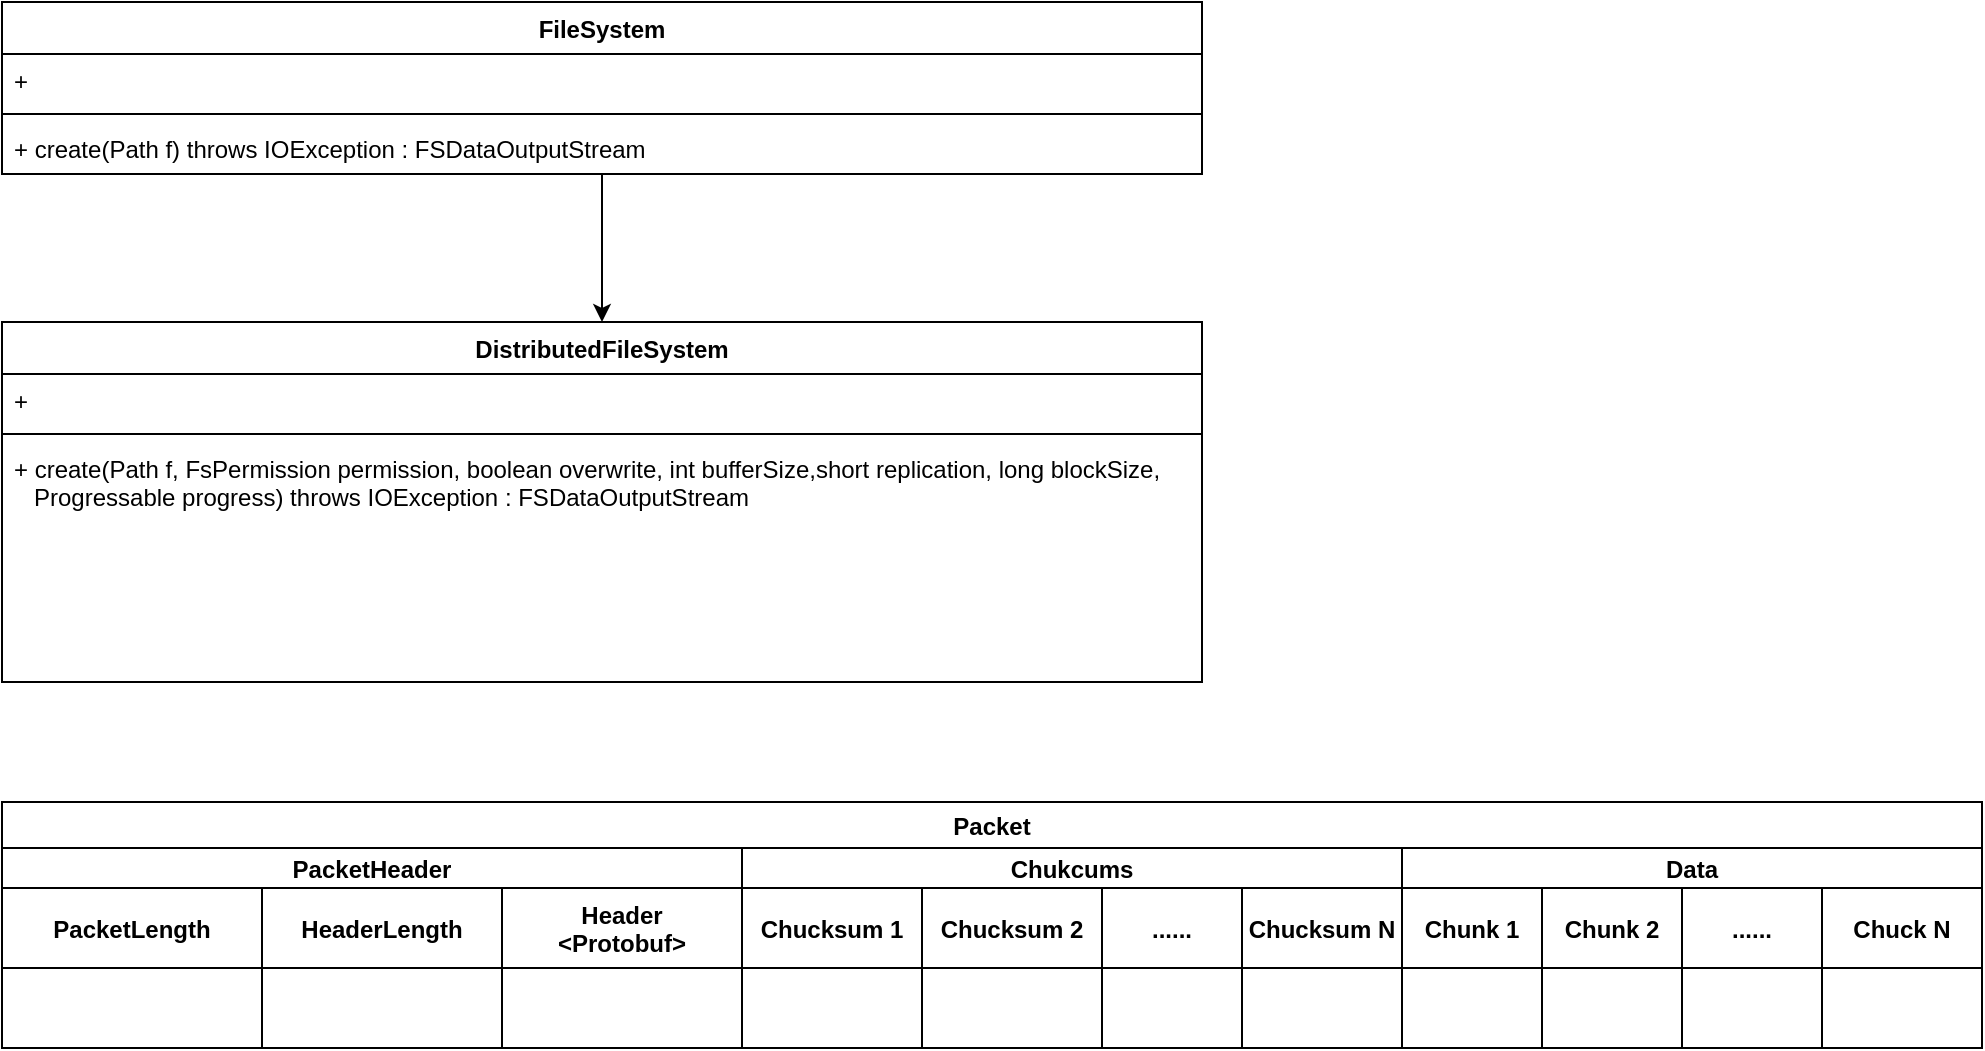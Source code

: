 <mxfile version="17.4.6" type="github" pages="3">
  <diagram id="I0iKNpL2dDFjR3JQlgoz" name="HDFS">
    <mxGraphModel dx="631" dy="696" grid="1" gridSize="10" guides="1" tooltips="1" connect="1" arrows="1" fold="1" page="1" pageScale="1" pageWidth="827" pageHeight="1169" math="0" shadow="0">
      <root>
        <mxCell id="0" />
        <mxCell id="1" parent="0" />
        <mxCell id="wMaF2IcnBX7iyWfK24k7-47" style="edgeStyle=orthogonalEdgeStyle;rounded=0;orthogonalLoop=1;jettySize=auto;html=1;entryX=0.5;entryY=0;entryDx=0;entryDy=0;" parent="1" source="wMaF2IcnBX7iyWfK24k7-1" target="wMaF2IcnBX7iyWfK24k7-5" edge="1">
          <mxGeometry relative="1" as="geometry" />
        </mxCell>
        <mxCell id="wMaF2IcnBX7iyWfK24k7-1" value="FileSystem" style="swimlane;fontStyle=1;align=center;verticalAlign=top;childLayout=stackLayout;horizontal=1;startSize=26;horizontalStack=0;resizeParent=1;resizeParentMax=0;resizeLast=0;collapsible=1;marginBottom=0;" parent="1" vertex="1">
          <mxGeometry x="80" y="120" width="600" height="86" as="geometry" />
        </mxCell>
        <mxCell id="wMaF2IcnBX7iyWfK24k7-2" value="+ " style="text;strokeColor=none;fillColor=none;align=left;verticalAlign=top;spacingLeft=4;spacingRight=4;overflow=hidden;rotatable=0;points=[[0,0.5],[1,0.5]];portConstraint=eastwest;" parent="wMaF2IcnBX7iyWfK24k7-1" vertex="1">
          <mxGeometry y="26" width="600" height="26" as="geometry" />
        </mxCell>
        <mxCell id="wMaF2IcnBX7iyWfK24k7-3" value="" style="line;strokeWidth=1;fillColor=none;align=left;verticalAlign=middle;spacingTop=-1;spacingLeft=3;spacingRight=3;rotatable=0;labelPosition=right;points=[];portConstraint=eastwest;" parent="wMaF2IcnBX7iyWfK24k7-1" vertex="1">
          <mxGeometry y="52" width="600" height="8" as="geometry" />
        </mxCell>
        <mxCell id="wMaF2IcnBX7iyWfK24k7-4" value="+ create(Path f) throws IOException : FSDataOutputStream" style="text;strokeColor=none;fillColor=none;align=left;verticalAlign=top;spacingLeft=4;spacingRight=4;overflow=hidden;rotatable=0;points=[[0,0.5],[1,0.5]];portConstraint=eastwest;" parent="wMaF2IcnBX7iyWfK24k7-1" vertex="1">
          <mxGeometry y="60" width="600" height="26" as="geometry" />
        </mxCell>
        <mxCell id="wMaF2IcnBX7iyWfK24k7-5" value="DistributedFileSystem" style="swimlane;fontStyle=1;align=center;verticalAlign=top;childLayout=stackLayout;horizontal=1;startSize=26;horizontalStack=0;resizeParent=1;resizeParentMax=0;resizeLast=0;collapsible=1;marginBottom=0;" parent="1" vertex="1">
          <mxGeometry x="80" y="280" width="600" height="180" as="geometry" />
        </mxCell>
        <mxCell id="wMaF2IcnBX7iyWfK24k7-6" value="+ " style="text;strokeColor=none;fillColor=none;align=left;verticalAlign=top;spacingLeft=4;spacingRight=4;overflow=hidden;rotatable=0;points=[[0,0.5],[1,0.5]];portConstraint=eastwest;" parent="wMaF2IcnBX7iyWfK24k7-5" vertex="1">
          <mxGeometry y="26" width="600" height="26" as="geometry" />
        </mxCell>
        <mxCell id="wMaF2IcnBX7iyWfK24k7-7" value="" style="line;strokeWidth=1;fillColor=none;align=left;verticalAlign=middle;spacingTop=-1;spacingLeft=3;spacingRight=3;rotatable=0;labelPosition=right;points=[];portConstraint=eastwest;" parent="wMaF2IcnBX7iyWfK24k7-5" vertex="1">
          <mxGeometry y="52" width="600" height="8" as="geometry" />
        </mxCell>
        <mxCell id="wMaF2IcnBX7iyWfK24k7-8" value="+ create(Path f, FsPermission permission, boolean overwrite, int bufferSize,short replication, long blockSize, &#xa;   Progressable progress) throws IOException : FSDataOutputStream" style="text;strokeColor=none;fillColor=none;align=left;verticalAlign=top;spacingLeft=4;spacingRight=4;overflow=hidden;rotatable=0;points=[[0,0.5],[1,0.5]];portConstraint=eastwest;" parent="wMaF2IcnBX7iyWfK24k7-5" vertex="1">
          <mxGeometry y="60" width="600" height="120" as="geometry" />
        </mxCell>
        <mxCell id="wMaF2IcnBX7iyWfK24k7-33" value="Packet" style="swimlane;" parent="1" vertex="1">
          <mxGeometry x="80" y="520" width="990" height="123" as="geometry" />
        </mxCell>
        <mxCell id="wMaF2IcnBX7iyWfK24k7-29" value="PacketHeader" style="swimlane;startSize=20;" parent="wMaF2IcnBX7iyWfK24k7-33" vertex="1">
          <mxGeometry y="23" width="370" height="100" as="geometry" />
        </mxCell>
        <mxCell id="wMaF2IcnBX7iyWfK24k7-30" value="PacketLength" style="swimlane;startSize=40;" parent="wMaF2IcnBX7iyWfK24k7-29" vertex="1">
          <mxGeometry y="20" width="130" height="80" as="geometry" />
        </mxCell>
        <mxCell id="wMaF2IcnBX7iyWfK24k7-31" value="HeaderLength" style="swimlane;startSize=40;" parent="wMaF2IcnBX7iyWfK24k7-29" vertex="1">
          <mxGeometry x="130" y="20" width="120" height="80" as="geometry" />
        </mxCell>
        <mxCell id="wMaF2IcnBX7iyWfK24k7-32" value="Header&#xa;&lt;Protobuf&gt;" style="swimlane;startSize=40;" parent="wMaF2IcnBX7iyWfK24k7-29" vertex="1">
          <mxGeometry x="250" y="20" width="120" height="80" as="geometry" />
        </mxCell>
        <mxCell id="wMaF2IcnBX7iyWfK24k7-34" value="PacketLength" style="swimlane;startSize=40;" parent="wMaF2IcnBX7iyWfK24k7-29" vertex="1">
          <mxGeometry y="20" width="130" height="80" as="geometry" />
        </mxCell>
        <mxCell id="wMaF2IcnBX7iyWfK24k7-35" value="HeaderLength" style="swimlane;startSize=40;" parent="wMaF2IcnBX7iyWfK24k7-29" vertex="1">
          <mxGeometry x="130" y="20" width="120" height="80" as="geometry" />
        </mxCell>
        <mxCell id="wMaF2IcnBX7iyWfK24k7-36" value="Header&#xa;&lt;Protobuf&gt;" style="swimlane;startSize=40;" parent="wMaF2IcnBX7iyWfK24k7-29" vertex="1">
          <mxGeometry x="250" y="20" width="120" height="80" as="geometry" />
        </mxCell>
        <mxCell id="wMaF2IcnBX7iyWfK24k7-11" value="Chukcums" style="swimlane;startSize=20;" parent="wMaF2IcnBX7iyWfK24k7-33" vertex="1">
          <mxGeometry x="370" y="23" width="330" height="100" as="geometry" />
        </mxCell>
        <mxCell id="wMaF2IcnBX7iyWfK24k7-37" value="Chucksum 2" style="swimlane;startSize=40;" parent="wMaF2IcnBX7iyWfK24k7-11" vertex="1">
          <mxGeometry x="90" y="20" width="90" height="80" as="geometry" />
        </mxCell>
        <mxCell id="wMaF2IcnBX7iyWfK24k7-45" value="Chucksum 1" style="swimlane;startSize=40;" parent="wMaF2IcnBX7iyWfK24k7-11" vertex="1">
          <mxGeometry y="20" width="90" height="80" as="geometry" />
        </mxCell>
        <mxCell id="wMaF2IcnBX7iyWfK24k7-46" value="......" style="swimlane;startSize=40;" parent="wMaF2IcnBX7iyWfK24k7-11" vertex="1">
          <mxGeometry x="180" y="20" width="70" height="80" as="geometry" />
        </mxCell>
        <mxCell id="wMaF2IcnBX7iyWfK24k7-21" value="Chucksum N" style="swimlane;startSize=40;" parent="wMaF2IcnBX7iyWfK24k7-11" vertex="1">
          <mxGeometry x="250" y="20" width="80" height="80" as="geometry" />
        </mxCell>
        <mxCell id="wMaF2IcnBX7iyWfK24k7-39" value="Data" style="swimlane;startSize=20;" parent="wMaF2IcnBX7iyWfK24k7-33" vertex="1">
          <mxGeometry x="700" y="23" width="290" height="100" as="geometry" />
        </mxCell>
        <mxCell id="wMaF2IcnBX7iyWfK24k7-40" value="Chunk 1" style="swimlane;startSize=40;" parent="wMaF2IcnBX7iyWfK24k7-39" vertex="1">
          <mxGeometry y="20" width="70" height="80" as="geometry" />
        </mxCell>
        <mxCell id="wMaF2IcnBX7iyWfK24k7-41" value="Chunk 2" style="swimlane;startSize=40;" parent="wMaF2IcnBX7iyWfK24k7-39" vertex="1">
          <mxGeometry x="70" y="20" width="70" height="80" as="geometry" />
        </mxCell>
        <mxCell id="wMaF2IcnBX7iyWfK24k7-42" value="Chuck N" style="swimlane;startSize=40;" parent="wMaF2IcnBX7iyWfK24k7-39" vertex="1">
          <mxGeometry x="210" y="20" width="80" height="80" as="geometry" />
        </mxCell>
        <mxCell id="wMaF2IcnBX7iyWfK24k7-43" value="......" style="swimlane;startSize=40;" parent="wMaF2IcnBX7iyWfK24k7-39" vertex="1">
          <mxGeometry x="140" y="20" width="70" height="80" as="geometry" />
        </mxCell>
      </root>
    </mxGraphModel>
  </diagram>
  <diagram id="yjq6YzPnM8DPSkvdMLqI" name="Yarn-Scheduler">
    <mxGraphModel dx="2249" dy="1931" grid="1" gridSize="10" guides="1" tooltips="1" connect="1" arrows="1" fold="1" page="1" pageScale="1" pageWidth="827" pageHeight="1169" math="0" shadow="0">
      <root>
        <mxCell id="27aQ2nf4AGTovxk-JPHq-0" />
        <mxCell id="27aQ2nf4AGTovxk-JPHq-1" parent="27aQ2nf4AGTovxk-JPHq-0" />
        <mxCell id="27aQ2nf4AGTovxk-JPHq-2" value="CapacityScheduler" style="swimlane;fontStyle=1;align=center;verticalAlign=top;childLayout=stackLayout;horizontal=1;startSize=26;horizontalStack=0;resizeParent=1;resizeParentMax=0;resizeLast=0;collapsible=1;marginBottom=0;" parent="27aQ2nf4AGTovxk-JPHq-1" vertex="1">
          <mxGeometry x="-200" y="160" width="400" height="190" as="geometry" />
        </mxCell>
        <mxCell id="27aQ2nf4AGTovxk-JPHq-3" value="- queueManager : CapacitySchedulerQueueManager " style="text;strokeColor=none;fillColor=none;align=left;verticalAlign=top;spacingLeft=4;spacingRight=4;overflow=hidden;rotatable=0;points=[[0,0.5],[1,0.5]];portConstraint=eastwest;" parent="27aQ2nf4AGTovxk-JPHq-2" vertex="1">
          <mxGeometry y="26" width="400" height="26" as="geometry" />
        </mxCell>
        <mxCell id="27aQ2nf4AGTovxk-JPHq-62" value="- workflowPriorityMappingsMgr : WorkflowPriorityMappingsManager" style="text;strokeColor=none;fillColor=none;align=left;verticalAlign=top;spacingLeft=4;spacingRight=4;overflow=hidden;rotatable=0;points=[[0,0.5],[1,0.5]];portConstraint=eastwest;" parent="27aQ2nf4AGTovxk-JPHq-2" vertex="1">
          <mxGeometry y="52" width="400" height="26" as="geometry" />
        </mxCell>
        <mxCell id="27aQ2nf4AGTovxk-JPHq-63" value="- preemptionManager :PreemptionManager" style="text;strokeColor=none;fillColor=none;align=left;verticalAlign=top;spacingLeft=4;spacingRight=4;overflow=hidden;rotatable=0;points=[[0,0.5],[1,0.5]];portConstraint=eastwest;" parent="27aQ2nf4AGTovxk-JPHq-2" vertex="1">
          <mxGeometry y="78" width="400" height="26" as="geometry" />
        </mxCell>
        <mxCell id="27aQ2nf4AGTovxk-JPHq-64" value="- csConfProvider : CSConfigurationProvider" style="text;strokeColor=none;fillColor=none;align=left;verticalAlign=top;spacingLeft=4;spacingRight=4;overflow=hidden;rotatable=0;points=[[0,0.5],[1,0.5]];portConstraint=eastwest;" parent="27aQ2nf4AGTovxk-JPHq-2" vertex="1">
          <mxGeometry y="104" width="400" height="26" as="geometry" />
        </mxCell>
        <mxCell id="27aQ2nf4AGTovxk-JPHq-4" value="" style="line;strokeWidth=1;fillColor=none;align=left;verticalAlign=middle;spacingTop=-1;spacingLeft=3;spacingRight=3;rotatable=0;labelPosition=right;points=[];portConstraint=eastwest;" parent="27aQ2nf4AGTovxk-JPHq-2" vertex="1">
          <mxGeometry y="130" width="400" height="8" as="geometry" />
        </mxCell>
        <mxCell id="27aQ2nf4AGTovxk-JPHq-5" value="+ " style="text;strokeColor=none;fillColor=none;align=left;verticalAlign=top;spacingLeft=4;spacingRight=4;overflow=hidden;rotatable=0;points=[[0,0.5],[1,0.5]];portConstraint=eastwest;" parent="27aQ2nf4AGTovxk-JPHq-2" vertex="1">
          <mxGeometry y="138" width="400" height="26" as="geometry" />
        </mxCell>
        <mxCell id="27aQ2nf4AGTovxk-JPHq-65" value="+ " style="text;strokeColor=none;fillColor=none;align=left;verticalAlign=top;spacingLeft=4;spacingRight=4;overflow=hidden;rotatable=0;points=[[0,0.5],[1,0.5]];portConstraint=eastwest;" parent="27aQ2nf4AGTovxk-JPHq-2" vertex="1">
          <mxGeometry y="164" width="400" height="26" as="geometry" />
        </mxCell>
        <mxCell id="27aQ2nf4AGTovxk-JPHq-7" value="AbstractYarnScheduler&lt;&#xa;FiCaSchedulerApp,&#xa;FiCaSchedulerNode&gt;" style="swimlane;fontStyle=1;align=center;verticalAlign=top;childLayout=stackLayout;horizontal=1;startSize=50;horizontalStack=0;resizeParent=1;resizeParentMax=0;resizeLast=0;collapsible=1;marginBottom=0;" parent="27aQ2nf4AGTovxk-JPHq-1" vertex="1">
          <mxGeometry x="280" y="16" width="200" height="110" as="geometry" />
        </mxCell>
        <mxCell id="27aQ2nf4AGTovxk-JPHq-8" value="+ " style="text;strokeColor=none;fillColor=none;align=left;verticalAlign=top;spacingLeft=4;spacingRight=4;overflow=hidden;rotatable=0;points=[[0,0.5],[1,0.5]];portConstraint=eastwest;" parent="27aQ2nf4AGTovxk-JPHq-7" vertex="1">
          <mxGeometry y="50" width="200" height="26" as="geometry" />
        </mxCell>
        <mxCell id="27aQ2nf4AGTovxk-JPHq-9" value="" style="line;strokeWidth=1;fillColor=none;align=left;verticalAlign=middle;spacingTop=-1;spacingLeft=3;spacingRight=3;rotatable=0;labelPosition=right;points=[];portConstraint=eastwest;" parent="27aQ2nf4AGTovxk-JPHq-7" vertex="1">
          <mxGeometry y="76" width="200" height="8" as="geometry" />
        </mxCell>
        <mxCell id="27aQ2nf4AGTovxk-JPHq-10" value="+ " style="text;strokeColor=none;fillColor=none;align=left;verticalAlign=top;spacingLeft=4;spacingRight=4;overflow=hidden;rotatable=0;points=[[0,0.5],[1,0.5]];portConstraint=eastwest;" parent="27aQ2nf4AGTovxk-JPHq-7" vertex="1">
          <mxGeometry y="84" width="200" height="26" as="geometry" />
        </mxCell>
        <mxCell id="27aQ2nf4AGTovxk-JPHq-14" value="I   ResourceScheduler" style="swimlane;fontStyle=1;align=center;verticalAlign=top;childLayout=stackLayout;horizontal=1;startSize=26;horizontalStack=0;resizeParent=1;resizeParentMax=0;resizeLast=0;collapsible=1;marginBottom=0;" parent="27aQ2nf4AGTovxk-JPHq-1" vertex="1">
          <mxGeometry x="560" y="40" width="160" height="86" as="geometry" />
        </mxCell>
        <mxCell id="27aQ2nf4AGTovxk-JPHq-15" value="+ " style="text;strokeColor=none;fillColor=none;align=left;verticalAlign=top;spacingLeft=4;spacingRight=4;overflow=hidden;rotatable=0;points=[[0,0.5],[1,0.5]];portConstraint=eastwest;" parent="27aQ2nf4AGTovxk-JPHq-14" vertex="1">
          <mxGeometry y="26" width="160" height="26" as="geometry" />
        </mxCell>
        <mxCell id="27aQ2nf4AGTovxk-JPHq-16" value="" style="line;strokeWidth=1;fillColor=none;align=left;verticalAlign=middle;spacingTop=-1;spacingLeft=3;spacingRight=3;rotatable=0;labelPosition=right;points=[];portConstraint=eastwest;" parent="27aQ2nf4AGTovxk-JPHq-14" vertex="1">
          <mxGeometry y="52" width="160" height="8" as="geometry" />
        </mxCell>
        <mxCell id="27aQ2nf4AGTovxk-JPHq-17" value="+ " style="text;strokeColor=none;fillColor=none;align=left;verticalAlign=top;spacingLeft=4;spacingRight=4;overflow=hidden;rotatable=0;points=[[0,0.5],[1,0.5]];portConstraint=eastwest;" parent="27aQ2nf4AGTovxk-JPHq-14" vertex="1">
          <mxGeometry y="60" width="160" height="26" as="geometry" />
        </mxCell>
        <mxCell id="27aQ2nf4AGTovxk-JPHq-18" style="rounded=0;orthogonalLoop=1;jettySize=auto;html=1;exitX=1;exitY=0.5;exitDx=0;exitDy=0;entryX=0;entryY=0.5;entryDx=0;entryDy=0;" parent="27aQ2nf4AGTovxk-JPHq-1" source="27aQ2nf4AGTovxk-JPHq-3" target="27aQ2nf4AGTovxk-JPHq-8" edge="1">
          <mxGeometry relative="1" as="geometry" />
        </mxCell>
        <mxCell id="27aQ2nf4AGTovxk-JPHq-19" style="edgeStyle=orthogonalEdgeStyle;rounded=0;orthogonalLoop=1;jettySize=auto;html=1;exitX=1;exitY=0.5;exitDx=0;exitDy=0;entryX=0;entryY=0.5;entryDx=0;entryDy=0;dashed=1;" parent="27aQ2nf4AGTovxk-JPHq-1" source="27aQ2nf4AGTovxk-JPHq-8" target="27aQ2nf4AGTovxk-JPHq-15" edge="1">
          <mxGeometry relative="1" as="geometry" />
        </mxCell>
        <mxCell id="27aQ2nf4AGTovxk-JPHq-20" value="AbstractService" style="swimlane;fontStyle=1;align=center;verticalAlign=top;childLayout=stackLayout;horizontal=1;startSize=26;horizontalStack=0;resizeParent=1;resizeParentMax=0;resizeLast=0;collapsible=1;marginBottom=0;" parent="27aQ2nf4AGTovxk-JPHq-1" vertex="1">
          <mxGeometry x="560" y="-86" width="160" height="86" as="geometry" />
        </mxCell>
        <mxCell id="27aQ2nf4AGTovxk-JPHq-21" value="+ " style="text;strokeColor=none;fillColor=none;align=left;verticalAlign=top;spacingLeft=4;spacingRight=4;overflow=hidden;rotatable=0;points=[[0,0.5],[1,0.5]];portConstraint=eastwest;" parent="27aQ2nf4AGTovxk-JPHq-20" vertex="1">
          <mxGeometry y="26" width="160" height="26" as="geometry" />
        </mxCell>
        <mxCell id="27aQ2nf4AGTovxk-JPHq-22" value="" style="line;strokeWidth=1;fillColor=none;align=left;verticalAlign=middle;spacingTop=-1;spacingLeft=3;spacingRight=3;rotatable=0;labelPosition=right;points=[];portConstraint=eastwest;" parent="27aQ2nf4AGTovxk-JPHq-20" vertex="1">
          <mxGeometry y="52" width="160" height="8" as="geometry" />
        </mxCell>
        <mxCell id="27aQ2nf4AGTovxk-JPHq-23" value="+ " style="text;strokeColor=none;fillColor=none;align=left;verticalAlign=top;spacingLeft=4;spacingRight=4;overflow=hidden;rotatable=0;points=[[0,0.5],[1,0.5]];portConstraint=eastwest;" parent="27aQ2nf4AGTovxk-JPHq-20" vertex="1">
          <mxGeometry y="60" width="160" height="26" as="geometry" />
        </mxCell>
        <mxCell id="27aQ2nf4AGTovxk-JPHq-24" style="rounded=0;orthogonalLoop=1;jettySize=auto;html=1;exitX=1;exitY=0.5;exitDx=0;exitDy=0;entryX=0;entryY=0.5;entryDx=0;entryDy=0;" parent="27aQ2nf4AGTovxk-JPHq-1" source="27aQ2nf4AGTovxk-JPHq-8" target="27aQ2nf4AGTovxk-JPHq-21" edge="1">
          <mxGeometry relative="1" as="geometry" />
        </mxCell>
        <mxCell id="27aQ2nf4AGTovxk-JPHq-25" value="I   YarnScheduler" style="swimlane;fontStyle=1;align=center;verticalAlign=top;childLayout=stackLayout;horizontal=1;startSize=26;horizontalStack=0;resizeParent=1;resizeParentMax=0;resizeLast=0;collapsible=1;marginBottom=0;" parent="27aQ2nf4AGTovxk-JPHq-1" vertex="1">
          <mxGeometry x="760" y="120" width="280" height="90" as="geometry" />
        </mxCell>
        <mxCell id="27aQ2nf4AGTovxk-JPHq-26" value="+ " style="text;strokeColor=none;fillColor=none;align=left;verticalAlign=top;spacingLeft=4;spacingRight=4;overflow=hidden;rotatable=0;points=[[0,0.5],[1,0.5]];portConstraint=eastwest;" parent="27aQ2nf4AGTovxk-JPHq-25" vertex="1">
          <mxGeometry y="26" width="280" height="26" as="geometry" />
        </mxCell>
        <mxCell id="27aQ2nf4AGTovxk-JPHq-27" value="" style="line;strokeWidth=1;fillColor=none;align=left;verticalAlign=middle;spacingTop=-1;spacingLeft=3;spacingRight=3;rotatable=0;labelPosition=right;points=[];portConstraint=eastwest;" parent="27aQ2nf4AGTovxk-JPHq-25" vertex="1">
          <mxGeometry y="52" width="280" height="8" as="geometry" />
        </mxCell>
        <mxCell id="27aQ2nf4AGTovxk-JPHq-40" value="+" style="text;strokeColor=none;fillColor=none;align=left;verticalAlign=top;spacingLeft=4;spacingRight=4;overflow=hidden;rotatable=0;points=[[0,0.5],[1,0.5]];portConstraint=eastwest;" parent="27aQ2nf4AGTovxk-JPHq-25" vertex="1">
          <mxGeometry y="60" width="280" height="30" as="geometry" />
        </mxCell>
        <mxCell id="27aQ2nf4AGTovxk-JPHq-29" value="I   Recoverable" style="swimlane;fontStyle=1;align=center;verticalAlign=top;childLayout=stackLayout;horizontal=1;startSize=26;horizontalStack=0;resizeParent=1;resizeParentMax=0;resizeLast=0;collapsible=1;marginBottom=0;" parent="27aQ2nf4AGTovxk-JPHq-1" vertex="1">
          <mxGeometry x="760" width="280" height="86" as="geometry" />
        </mxCell>
        <mxCell id="27aQ2nf4AGTovxk-JPHq-30" value="+ void recover(RMState state) throws Exception; " style="text;strokeColor=none;fillColor=none;align=left;verticalAlign=top;spacingLeft=4;spacingRight=4;overflow=hidden;rotatable=0;points=[[0,0.5],[1,0.5]];portConstraint=eastwest;" parent="27aQ2nf4AGTovxk-JPHq-29" vertex="1">
          <mxGeometry y="26" width="280" height="26" as="geometry" />
        </mxCell>
        <mxCell id="27aQ2nf4AGTovxk-JPHq-31" value="" style="line;strokeWidth=1;fillColor=none;align=left;verticalAlign=middle;spacingTop=-1;spacingLeft=3;spacingRight=3;rotatable=0;labelPosition=right;points=[];portConstraint=eastwest;" parent="27aQ2nf4AGTovxk-JPHq-29" vertex="1">
          <mxGeometry y="52" width="280" height="8" as="geometry" />
        </mxCell>
        <mxCell id="27aQ2nf4AGTovxk-JPHq-32" value="+ " style="text;strokeColor=none;fillColor=none;align=left;verticalAlign=top;spacingLeft=4;spacingRight=4;overflow=hidden;rotatable=0;points=[[0,0.5],[1,0.5]];portConstraint=eastwest;" parent="27aQ2nf4AGTovxk-JPHq-29" vertex="1">
          <mxGeometry y="60" width="280" height="26" as="geometry" />
        </mxCell>
        <mxCell id="27aQ2nf4AGTovxk-JPHq-33" style="edgeStyle=none;rounded=0;orthogonalLoop=1;jettySize=auto;html=1;exitX=1;exitY=0.5;exitDx=0;exitDy=0;entryX=0;entryY=0.5;entryDx=0;entryDy=0;dashed=1;" parent="27aQ2nf4AGTovxk-JPHq-1" source="27aQ2nf4AGTovxk-JPHq-15" target="27aQ2nf4AGTovxk-JPHq-26" edge="1">
          <mxGeometry relative="1" as="geometry" />
        </mxCell>
        <mxCell id="27aQ2nf4AGTovxk-JPHq-34" style="edgeStyle=none;rounded=0;orthogonalLoop=1;jettySize=auto;html=1;exitX=1;exitY=0.5;exitDx=0;exitDy=0;entryX=-0.006;entryY=0.808;entryDx=0;entryDy=0;entryPerimeter=0;dashed=1;" parent="27aQ2nf4AGTovxk-JPHq-1" source="27aQ2nf4AGTovxk-JPHq-15" target="27aQ2nf4AGTovxk-JPHq-30" edge="1">
          <mxGeometry relative="1" as="geometry" />
        </mxCell>
        <mxCell id="27aQ2nf4AGTovxk-JPHq-35" value="I   EventHandler&lt;SchedulerEvent&gt;" style="swimlane;fontStyle=1;align=center;verticalAlign=top;childLayout=stackLayout;horizontal=1;startSize=26;horizontalStack=0;resizeParent=1;resizeParentMax=0;resizeLast=0;collapsible=1;marginBottom=0;" parent="27aQ2nf4AGTovxk-JPHq-1" vertex="1">
          <mxGeometry x="760" y="260" width="280" height="86" as="geometry" />
        </mxCell>
        <mxCell id="27aQ2nf4AGTovxk-JPHq-36" value="+ field: type" style="text;strokeColor=none;fillColor=none;align=left;verticalAlign=top;spacingLeft=4;spacingRight=4;overflow=hidden;rotatable=0;points=[[0,0.5],[1,0.5]];portConstraint=eastwest;" parent="27aQ2nf4AGTovxk-JPHq-35" vertex="1">
          <mxGeometry y="26" width="280" height="26" as="geometry" />
        </mxCell>
        <mxCell id="27aQ2nf4AGTovxk-JPHq-37" value="" style="line;strokeWidth=1;fillColor=none;align=left;verticalAlign=middle;spacingTop=-1;spacingLeft=3;spacingRight=3;rotatable=0;labelPosition=right;points=[];portConstraint=eastwest;" parent="27aQ2nf4AGTovxk-JPHq-35" vertex="1">
          <mxGeometry y="52" width="280" height="8" as="geometry" />
        </mxCell>
        <mxCell id="27aQ2nf4AGTovxk-JPHq-38" value="+ method(type): type" style="text;strokeColor=none;fillColor=none;align=left;verticalAlign=top;spacingLeft=4;spacingRight=4;overflow=hidden;rotatable=0;points=[[0,0.5],[1,0.5]];portConstraint=eastwest;" parent="27aQ2nf4AGTovxk-JPHq-35" vertex="1">
          <mxGeometry y="60" width="280" height="26" as="geometry" />
        </mxCell>
        <mxCell id="27aQ2nf4AGTovxk-JPHq-41" style="edgeStyle=none;rounded=0;orthogonalLoop=1;jettySize=auto;html=1;entryX=0.5;entryY=0;entryDx=0;entryDy=0;dashed=1;" parent="27aQ2nf4AGTovxk-JPHq-1" target="27aQ2nf4AGTovxk-JPHq-35" edge="1">
          <mxGeometry relative="1" as="geometry">
            <mxPoint x="900" y="210" as="sourcePoint" />
          </mxGeometry>
        </mxCell>
        <mxCell id="27aQ2nf4AGTovxk-JPHq-42" value="ResourceAllocationCommitter" style="swimlane;fontStyle=1;align=center;verticalAlign=top;childLayout=stackLayout;horizontal=1;startSize=26;horizontalStack=0;resizeParent=1;resizeParentMax=0;resizeLast=0;collapsible=1;marginBottom=0;" parent="27aQ2nf4AGTovxk-JPHq-1" vertex="1">
          <mxGeometry x="280" y="160" width="200" height="86" as="geometry" />
        </mxCell>
        <mxCell id="27aQ2nf4AGTovxk-JPHq-43" value="+ " style="text;strokeColor=none;fillColor=none;align=left;verticalAlign=top;spacingLeft=4;spacingRight=4;overflow=hidden;rotatable=0;points=[[0,0.5],[1,0.5]];portConstraint=eastwest;" parent="27aQ2nf4AGTovxk-JPHq-42" vertex="1">
          <mxGeometry y="26" width="200" height="26" as="geometry" />
        </mxCell>
        <mxCell id="27aQ2nf4AGTovxk-JPHq-44" value="" style="line;strokeWidth=1;fillColor=none;align=left;verticalAlign=middle;spacingTop=-1;spacingLeft=3;spacingRight=3;rotatable=0;labelPosition=right;points=[];portConstraint=eastwest;" parent="27aQ2nf4AGTovxk-JPHq-42" vertex="1">
          <mxGeometry y="52" width="200" height="8" as="geometry" />
        </mxCell>
        <mxCell id="27aQ2nf4AGTovxk-JPHq-45" value="+ " style="text;strokeColor=none;fillColor=none;align=left;verticalAlign=top;spacingLeft=4;spacingRight=4;overflow=hidden;rotatable=0;points=[[0,0.5],[1,0.5]];portConstraint=eastwest;" parent="27aQ2nf4AGTovxk-JPHq-42" vertex="1">
          <mxGeometry y="60" width="200" height="26" as="geometry" />
        </mxCell>
        <mxCell id="27aQ2nf4AGTovxk-JPHq-46" style="edgeStyle=none;rounded=0;orthogonalLoop=1;jettySize=auto;html=1;exitX=1;exitY=0.5;exitDx=0;exitDy=0;entryX=0;entryY=0.5;entryDx=0;entryDy=0;dashed=1;" parent="27aQ2nf4AGTovxk-JPHq-1" source="27aQ2nf4AGTovxk-JPHq-3" target="27aQ2nf4AGTovxk-JPHq-43" edge="1">
          <mxGeometry relative="1" as="geometry" />
        </mxCell>
        <mxCell id="27aQ2nf4AGTovxk-JPHq-47" value="MutableConfScheduler" style="swimlane;fontStyle=1;align=center;verticalAlign=top;childLayout=stackLayout;horizontal=1;startSize=26;horizontalStack=0;resizeParent=1;resizeParentMax=0;resizeLast=0;collapsible=1;marginBottom=0;" parent="27aQ2nf4AGTovxk-JPHq-1" vertex="1">
          <mxGeometry x="280" y="280" width="200" height="86" as="geometry" />
        </mxCell>
        <mxCell id="27aQ2nf4AGTovxk-JPHq-48" value="+ " style="text;strokeColor=none;fillColor=none;align=left;verticalAlign=top;spacingLeft=4;spacingRight=4;overflow=hidden;rotatable=0;points=[[0,0.5],[1,0.5]];portConstraint=eastwest;" parent="27aQ2nf4AGTovxk-JPHq-47" vertex="1">
          <mxGeometry y="26" width="200" height="26" as="geometry" />
        </mxCell>
        <mxCell id="27aQ2nf4AGTovxk-JPHq-49" value="" style="line;strokeWidth=1;fillColor=none;align=left;verticalAlign=middle;spacingTop=-1;spacingLeft=3;spacingRight=3;rotatable=0;labelPosition=right;points=[];portConstraint=eastwest;" parent="27aQ2nf4AGTovxk-JPHq-47" vertex="1">
          <mxGeometry y="52" width="200" height="8" as="geometry" />
        </mxCell>
        <mxCell id="27aQ2nf4AGTovxk-JPHq-50" value="+ " style="text;strokeColor=none;fillColor=none;align=left;verticalAlign=top;spacingLeft=4;spacingRight=4;overflow=hidden;rotatable=0;points=[[0,0.5],[1,0.5]];portConstraint=eastwest;" parent="27aQ2nf4AGTovxk-JPHq-47" vertex="1">
          <mxGeometry y="60" width="200" height="26" as="geometry" />
        </mxCell>
        <mxCell id="27aQ2nf4AGTovxk-JPHq-51" style="edgeStyle=none;rounded=0;orthogonalLoop=1;jettySize=auto;html=1;exitX=1;exitY=0.5;exitDx=0;exitDy=0;entryX=0.01;entryY=0.885;entryDx=0;entryDy=0;entryPerimeter=0;dashed=1;" parent="27aQ2nf4AGTovxk-JPHq-1" source="27aQ2nf4AGTovxk-JPHq-3" target="27aQ2nf4AGTovxk-JPHq-48" edge="1">
          <mxGeometry relative="1" as="geometry" />
        </mxCell>
        <mxCell id="27aQ2nf4AGTovxk-JPHq-52" value="PreemptableResourceScheduler" style="swimlane;fontStyle=1;align=center;verticalAlign=top;childLayout=stackLayout;horizontal=1;startSize=26;horizontalStack=0;resizeParent=1;resizeParentMax=0;resizeLast=0;collapsible=1;marginBottom=0;" parent="27aQ2nf4AGTovxk-JPHq-1" vertex="1">
          <mxGeometry x="280" y="400" width="200" height="86" as="geometry" />
        </mxCell>
        <mxCell id="27aQ2nf4AGTovxk-JPHq-53" value="+ " style="text;strokeColor=none;fillColor=none;align=left;verticalAlign=top;spacingLeft=4;spacingRight=4;overflow=hidden;rotatable=0;points=[[0,0.5],[1,0.5]];portConstraint=eastwest;" parent="27aQ2nf4AGTovxk-JPHq-52" vertex="1">
          <mxGeometry y="26" width="200" height="26" as="geometry" />
        </mxCell>
        <mxCell id="27aQ2nf4AGTovxk-JPHq-54" value="" style="line;strokeWidth=1;fillColor=none;align=left;verticalAlign=middle;spacingTop=-1;spacingLeft=3;spacingRight=3;rotatable=0;labelPosition=right;points=[];portConstraint=eastwest;" parent="27aQ2nf4AGTovxk-JPHq-52" vertex="1">
          <mxGeometry y="52" width="200" height="8" as="geometry" />
        </mxCell>
        <mxCell id="27aQ2nf4AGTovxk-JPHq-55" value="+ " style="text;strokeColor=none;fillColor=none;align=left;verticalAlign=top;spacingLeft=4;spacingRight=4;overflow=hidden;rotatable=0;points=[[0,0.5],[1,0.5]];portConstraint=eastwest;" parent="27aQ2nf4AGTovxk-JPHq-52" vertex="1">
          <mxGeometry y="60" width="200" height="26" as="geometry" />
        </mxCell>
        <mxCell id="27aQ2nf4AGTovxk-JPHq-56" value="Configurable" style="swimlane;fontStyle=1;align=center;verticalAlign=top;childLayout=stackLayout;horizontal=1;startSize=26;horizontalStack=0;resizeParent=1;resizeParentMax=0;resizeLast=0;collapsible=1;marginBottom=0;" parent="27aQ2nf4AGTovxk-JPHq-1" vertex="1">
          <mxGeometry x="280" y="520" width="200" height="86" as="geometry" />
        </mxCell>
        <mxCell id="27aQ2nf4AGTovxk-JPHq-57" value="+ " style="text;strokeColor=none;fillColor=none;align=left;verticalAlign=top;spacingLeft=4;spacingRight=4;overflow=hidden;rotatable=0;points=[[0,0.5],[1,0.5]];portConstraint=eastwest;" parent="27aQ2nf4AGTovxk-JPHq-56" vertex="1">
          <mxGeometry y="26" width="200" height="26" as="geometry" />
        </mxCell>
        <mxCell id="27aQ2nf4AGTovxk-JPHq-58" value="" style="line;strokeWidth=1;fillColor=none;align=left;verticalAlign=middle;spacingTop=-1;spacingLeft=3;spacingRight=3;rotatable=0;labelPosition=right;points=[];portConstraint=eastwest;" parent="27aQ2nf4AGTovxk-JPHq-56" vertex="1">
          <mxGeometry y="52" width="200" height="8" as="geometry" />
        </mxCell>
        <mxCell id="27aQ2nf4AGTovxk-JPHq-59" value="+ " style="text;strokeColor=none;fillColor=none;align=left;verticalAlign=top;spacingLeft=4;spacingRight=4;overflow=hidden;rotatable=0;points=[[0,0.5],[1,0.5]];portConstraint=eastwest;" parent="27aQ2nf4AGTovxk-JPHq-56" vertex="1">
          <mxGeometry y="60" width="200" height="26" as="geometry" />
        </mxCell>
        <mxCell id="27aQ2nf4AGTovxk-JPHq-60" style="edgeStyle=none;rounded=0;orthogonalLoop=1;jettySize=auto;html=1;exitX=1;exitY=0.5;exitDx=0;exitDy=0;entryX=0;entryY=0.5;entryDx=0;entryDy=0;dashed=1;" parent="27aQ2nf4AGTovxk-JPHq-1" source="27aQ2nf4AGTovxk-JPHq-3" target="27aQ2nf4AGTovxk-JPHq-53" edge="1">
          <mxGeometry relative="1" as="geometry" />
        </mxCell>
        <mxCell id="27aQ2nf4AGTovxk-JPHq-61" style="edgeStyle=none;rounded=0;orthogonalLoop=1;jettySize=auto;html=1;exitX=1;exitY=0.5;exitDx=0;exitDy=0;entryX=0.01;entryY=1.231;entryDx=0;entryDy=0;entryPerimeter=0;dashed=1;" parent="27aQ2nf4AGTovxk-JPHq-1" source="27aQ2nf4AGTovxk-JPHq-3" target="27aQ2nf4AGTovxk-JPHq-57" edge="1">
          <mxGeometry relative="1" as="geometry" />
        </mxCell>
      </root>
    </mxGraphModel>
  </diagram>
  <diagram id="PWRqcmXPC1_uVZtFb_7F" name="Hadoop.RPC">
    <mxGraphModel dx="1218" dy="1865" grid="1" gridSize="10" guides="1" tooltips="1" connect="1" arrows="1" fold="1" page="1" pageScale="1" pageWidth="827" pageHeight="1169" math="0" shadow="0">
      <root>
        <mxCell id="0" />
        <mxCell id="1" parent="0" />
        <mxCell id="x0MjIBC-WvEufrNpwRfC-1" value="&lt;pre style=&quot;font-family: &amp;#34;jetbrains mono&amp;#34; , monospace ; font-size: 9.8pt&quot;&gt;getProtocolEngine&lt;/pre&gt;" style="rounded=1;whiteSpace=wrap;html=1;" vertex="1" parent="1">
          <mxGeometry x="40" y="40" width="160" height="40" as="geometry" />
        </mxCell>
        <mxCell id="x0MjIBC-WvEufrNpwRfC-2" value="返回RpcEngine进行protocol处理" style="shape=note;whiteSpace=wrap;html=1;backgroundOutline=1;darkOpacity=0.05;" vertex="1" parent="1">
          <mxGeometry x="-160" y="40" width="160" height="40" as="geometry" />
        </mxCell>
        <mxCell id="x0MjIBC-WvEufrNpwRfC-3" value="&lt;pre style=&quot;font-family: &amp;#34;jetbrains mono&amp;#34; , monospace ; font-size: 9.8pt&quot;&gt;&lt;pre style=&quot;font-family: &amp;#34;jetbrains mono&amp;#34; , monospace ; font-size: 9.8pt&quot;&gt;getProxy&lt;/pre&gt;&lt;/pre&gt;" style="rounded=1;whiteSpace=wrap;html=1;" vertex="1" parent="1">
          <mxGeometry x="40" y="-40" width="160" height="40" as="geometry" />
        </mxCell>
        <mxCell id="x0MjIBC-WvEufrNpwRfC-4" value="&lt;pre style=&quot;font-family: &amp;#34;jetbrains mono&amp;#34; , monospace ; font-size: 9.8pt&quot;&gt;&lt;pre style=&quot;font-family: &amp;#34;jetbrains mono&amp;#34; , monospace ; font-size: 9.8pt&quot;&gt;&lt;pre style=&quot;font-family: &amp;#34;jetbrains mono&amp;#34; , monospace ; font-size: 9.8pt&quot;&gt;stopProxy&lt;/pre&gt;&lt;/pre&gt;&lt;/pre&gt;" style="rounded=1;whiteSpace=wrap;html=1;" vertex="1" parent="1">
          <mxGeometry x="280" y="-40" width="160" height="40" as="geometry" />
        </mxCell>
        <mxCell id="x0MjIBC-WvEufrNpwRfC-6" value="&lt;pre style=&quot;font-family: &amp;#34;jetbrains mono&amp;#34; , monospace ; font-size: 9.8pt&quot;&gt;&lt;pre style=&quot;font-family: &amp;#34;jetbrains mono&amp;#34; , monospace ; font-size: 9.8pt&quot;&gt;&lt;pre style=&quot;font-family: &amp;#34;jetbrains mono&amp;#34; , monospace ; font-size: 9.8pt&quot;&gt;&lt;pre style=&quot;font-family: &amp;#34;jetbrains mono&amp;#34; , monospace ; font-size: 9.8pt&quot;&gt;setProtocolEngine&lt;/pre&gt;&lt;/pre&gt;&lt;/pre&gt;&lt;/pre&gt;" style="rounded=1;whiteSpace=wrap;html=1;" vertex="1" parent="1">
          <mxGeometry x="640" y="-40" width="160" height="40" as="geometry" />
        </mxCell>
        <mxCell id="x0MjIBC-WvEufrNpwRfC-7" value="&lt;pre style=&quot;font-family: &amp;#34;jetbrains mono&amp;#34; , monospace ; font-size: 9.8pt&quot;&gt;&lt;pre style=&quot;font-family: &amp;#34;jetbrains mono&amp;#34; , monospace ; font-size: 9.8pt&quot;&gt;&lt;pre style=&quot;font-family: &amp;#34;jetbrains mono&amp;#34; , monospace ; font-size: 9.8pt&quot;&gt;&lt;pre style=&quot;font-family: &amp;#34;jetbrains mono&amp;#34; , monospace ; font-size: 9.8pt&quot;&gt;&lt;pre style=&quot;font-family: &amp;#34;jetbrains mono&amp;#34; , monospace ; font-size: 9.8pt&quot;&gt;waitForProxy&lt;/pre&gt;&lt;/pre&gt;&lt;/pre&gt;&lt;/pre&gt;&lt;/pre&gt;" style="rounded=1;whiteSpace=wrap;html=1;" vertex="1" parent="1">
          <mxGeometry x="480" y="-40" width="120" height="40" as="geometry" />
        </mxCell>
      </root>
    </mxGraphModel>
  </diagram>
</mxfile>
